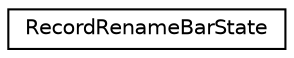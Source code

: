 digraph "类继承关系图"
{
  edge [fontname="Helvetica",fontsize="10",labelfontname="Helvetica",labelfontsize="10"];
  node [fontname="Helvetica",fontsize="10",shape=record];
  rankdir="LR";
  Node0 [label="RecordRenameBarState",height=0.2,width=0.4,color="black", fillcolor="white", style="filled",URL="$class_record_rename_bar_state.html",tooltip=": This structure record DRenameBar&#39;s state, content."];
}
